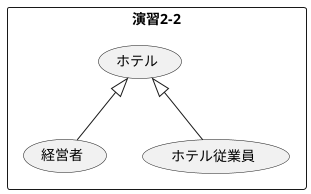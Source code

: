 @startuml ユースケース図
' left to right direction
rectangle 演習2-2{
usecase ホテル
usecase 経営者
usecase ホテル従業員
}
ホテル<|-- 経営者
ホテル<|-- ホテル従業員
@enduml
